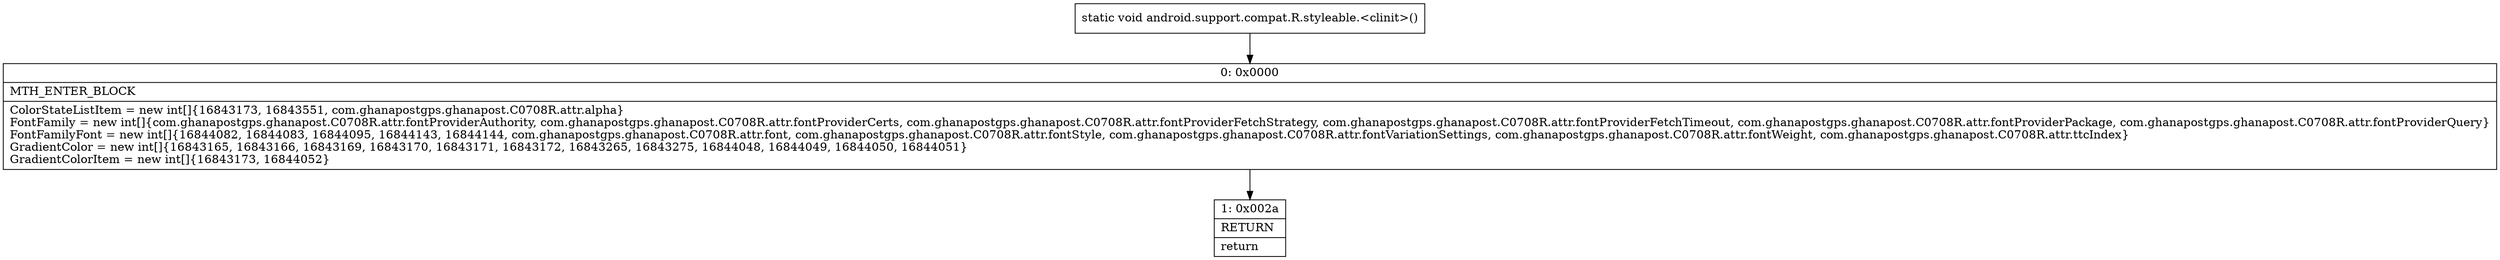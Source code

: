 digraph "CFG forandroid.support.compat.R.styleable.\<clinit\>()V" {
Node_0 [shape=record,label="{0\:\ 0x0000|MTH_ENTER_BLOCK\l|ColorStateListItem = new int[]\{16843173, 16843551, com.ghanapostgps.ghanapost.C0708R.attr.alpha\}\lFontFamily = new int[]\{com.ghanapostgps.ghanapost.C0708R.attr.fontProviderAuthority, com.ghanapostgps.ghanapost.C0708R.attr.fontProviderCerts, com.ghanapostgps.ghanapost.C0708R.attr.fontProviderFetchStrategy, com.ghanapostgps.ghanapost.C0708R.attr.fontProviderFetchTimeout, com.ghanapostgps.ghanapost.C0708R.attr.fontProviderPackage, com.ghanapostgps.ghanapost.C0708R.attr.fontProviderQuery\}\lFontFamilyFont = new int[]\{16844082, 16844083, 16844095, 16844143, 16844144, com.ghanapostgps.ghanapost.C0708R.attr.font, com.ghanapostgps.ghanapost.C0708R.attr.fontStyle, com.ghanapostgps.ghanapost.C0708R.attr.fontVariationSettings, com.ghanapostgps.ghanapost.C0708R.attr.fontWeight, com.ghanapostgps.ghanapost.C0708R.attr.ttcIndex\}\lGradientColor = new int[]\{16843165, 16843166, 16843169, 16843170, 16843171, 16843172, 16843265, 16843275, 16844048, 16844049, 16844050, 16844051\}\lGradientColorItem = new int[]\{16843173, 16844052\}\l}"];
Node_1 [shape=record,label="{1\:\ 0x002a|RETURN\l|return\l}"];
MethodNode[shape=record,label="{static void android.support.compat.R.styleable.\<clinit\>() }"];
MethodNode -> Node_0;
Node_0 -> Node_1;
}

